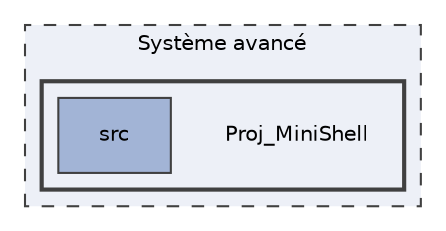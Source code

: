 digraph "/mnt/c/Users/BaptisteBaudry/Documents/COURS/Système avancé/Proj_MiniShell"
{
 // LATEX_PDF_SIZE
  edge [fontname="Helvetica",fontsize="10",labelfontname="Helvetica",labelfontsize="10"];
  node [fontname="Helvetica",fontsize="10",shape=record];
  compound=true
  subgraph clusterdir_b457ea9c4d893a3292238c80743da78b {
    graph [ bgcolor="#edf0f7", pencolor="grey25", style="filled,dashed,", label="Système avancé", fontname="Helvetica", fontsize="10", URL="dir_b457ea9c4d893a3292238c80743da78b.html"]
  subgraph clusterdir_a28f45b3826d714aebf16307715c0110 {
    graph [ bgcolor="#edf0f7", pencolor="grey25", style="filled,bold,", label="", fontname="Helvetica", fontsize="10", URL="dir_a28f45b3826d714aebf16307715c0110.html"]
    dir_a28f45b3826d714aebf16307715c0110 [shape=plaintext, label="Proj_MiniShell"];
  dir_a3712817d22fcdba0bf77f0db23a4e31 [shape=box, label="src", style="filled,", fillcolor="#a2b4d6", color="grey25", URL="dir_a3712817d22fcdba0bf77f0db23a4e31.html"];
  }
  }
}
